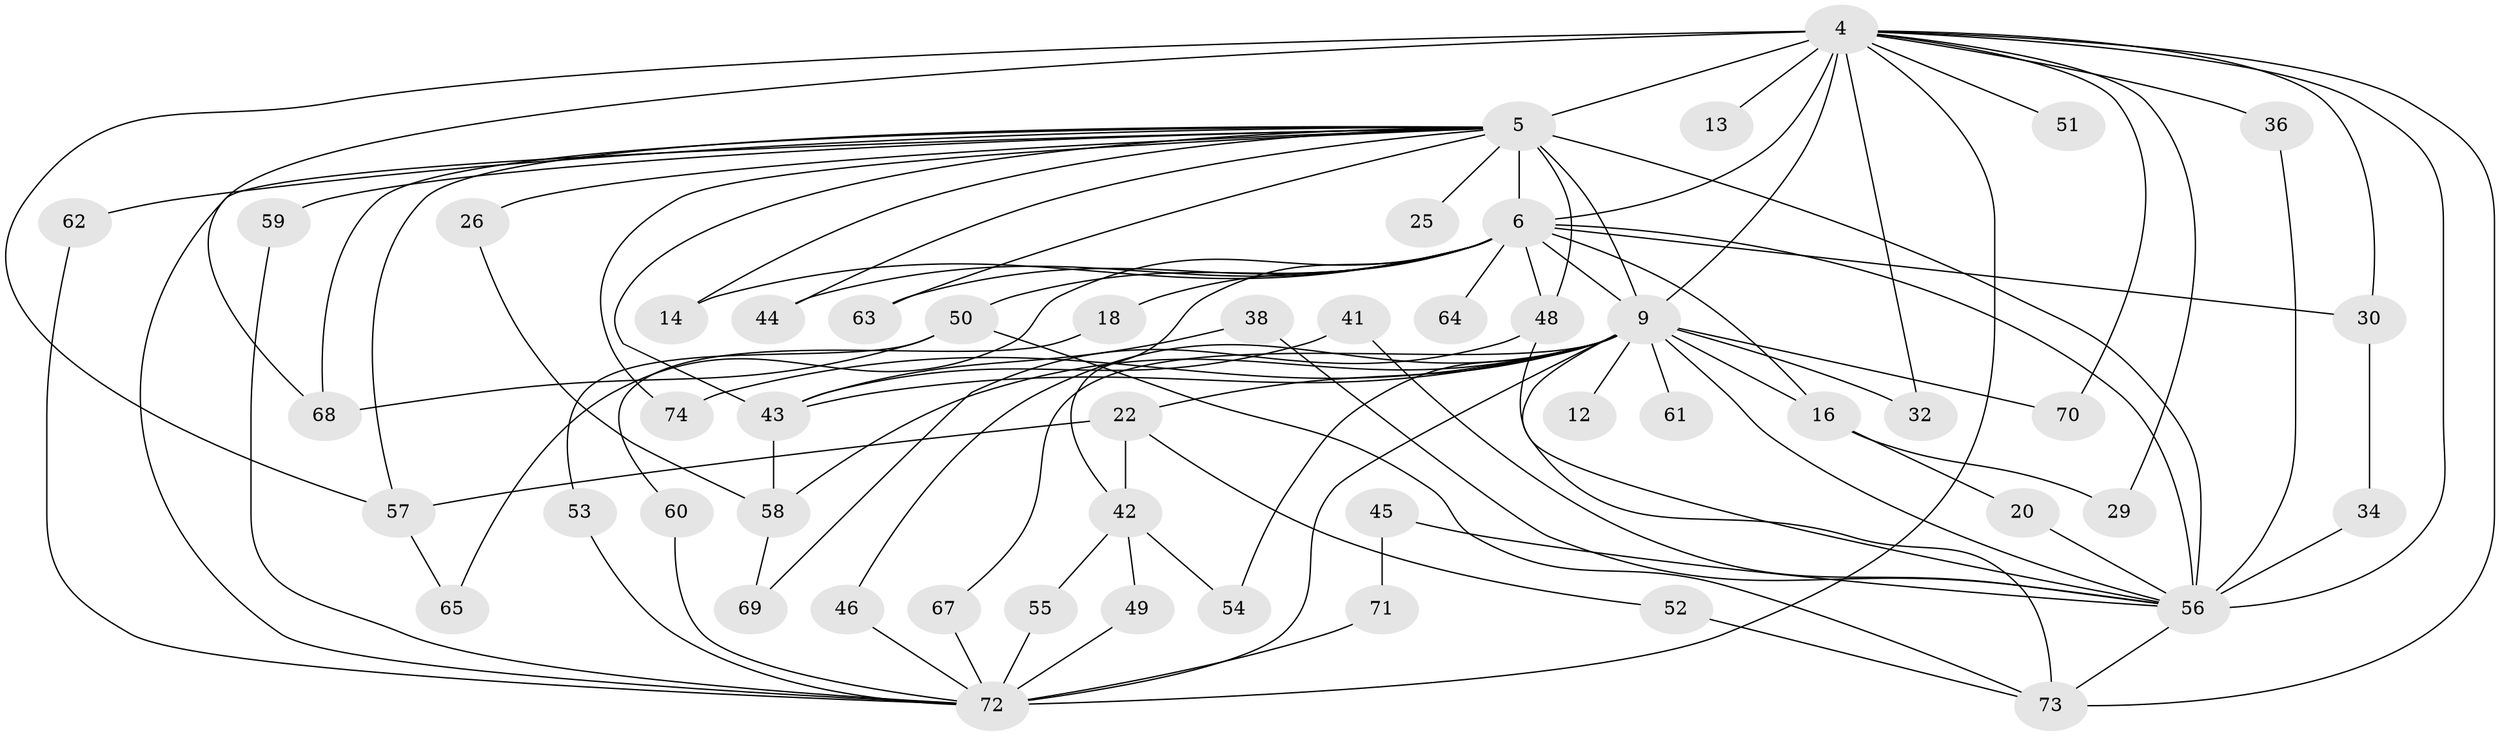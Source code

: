 // original degree distribution, {17: 0.05405405405405406, 16: 0.02702702702702703, 19: 0.013513513513513514, 12: 0.013513513513513514, 21: 0.013513513513513514, 18: 0.013513513513513514, 5: 0.06756756756756757, 2: 0.5135135135135135, 4: 0.08108108108108109, 9: 0.013513513513513514, 3: 0.1891891891891892}
// Generated by graph-tools (version 1.1) at 2025/49/03/04/25 21:49:47]
// undirected, 51 vertices, 98 edges
graph export_dot {
graph [start="1"]
  node [color=gray90,style=filled];
  4 [super="+3"];
  5 [super="+2"];
  6 [super="+1"];
  9 [super="+8"];
  12;
  13;
  14;
  16;
  18;
  20;
  22;
  25;
  26;
  29;
  30 [super="+28"];
  32;
  34;
  36;
  38;
  41;
  42 [super="+40"];
  43 [super="+11"];
  44;
  45;
  46;
  48 [super="+31+39"];
  49;
  50;
  51;
  52;
  53;
  54;
  55;
  56 [super="+47+10"];
  57 [super="+15"];
  58 [super="+24"];
  59;
  60;
  61;
  62;
  63;
  64;
  65;
  67;
  68 [super="+35"];
  69;
  70 [super="+19"];
  71;
  72 [super="+17+37"];
  73 [super="+27"];
  74 [super="+66"];
  4 -- 5 [weight=4];
  4 -- 6 [weight=4];
  4 -- 9 [weight=4];
  4 -- 13 [weight=2];
  4 -- 29;
  4 -- 51 [weight=2];
  4 -- 72 [weight=3];
  4 -- 32;
  4 -- 36;
  4 -- 70;
  4 -- 30;
  4 -- 68;
  4 -- 57;
  4 -- 73;
  4 -- 56 [weight=4];
  5 -- 6 [weight=4];
  5 -- 9 [weight=4];
  5 -- 14;
  5 -- 25 [weight=2];
  5 -- 57 [weight=2];
  5 -- 59;
  5 -- 62;
  5 -- 68 [weight=2];
  5 -- 74 [weight=2];
  5 -- 44;
  5 -- 26;
  5 -- 63;
  5 -- 72;
  5 -- 43;
  5 -- 56 [weight=4];
  5 -- 48 [weight=2];
  6 -- 9 [weight=4];
  6 -- 18 [weight=2];
  6 -- 30 [weight=2];
  6 -- 44;
  6 -- 56 [weight=5];
  6 -- 64 [weight=2];
  6 -- 65;
  6 -- 14;
  6 -- 16;
  6 -- 42 [weight=2];
  6 -- 50;
  6 -- 63;
  6 -- 48;
  9 -- 12 [weight=2];
  9 -- 22;
  9 -- 46;
  9 -- 61 [weight=2];
  9 -- 67;
  9 -- 70 [weight=2];
  9 -- 16;
  9 -- 32;
  9 -- 54;
  9 -- 58 [weight=3];
  9 -- 74;
  9 -- 43;
  9 -- 73;
  9 -- 56 [weight=5];
  9 -- 72;
  16 -- 20;
  16 -- 29;
  18 -- 60;
  20 -- 56;
  22 -- 52;
  22 -- 42;
  22 -- 57;
  26 -- 58;
  30 -- 34;
  34 -- 56;
  36 -- 56;
  38 -- 43;
  38 -- 56;
  41 -- 43;
  41 -- 56;
  42 -- 54;
  42 -- 49;
  42 -- 55;
  43 -- 58;
  45 -- 71;
  45 -- 56 [weight=2];
  46 -- 72;
  48 -- 69;
  48 -- 56;
  49 -- 72;
  50 -- 53;
  50 -- 73;
  50 -- 68;
  52 -- 73;
  53 -- 72;
  55 -- 72;
  56 -- 73;
  57 -- 65;
  58 -- 69;
  59 -- 72;
  60 -- 72;
  62 -- 72;
  67 -- 72;
  71 -- 72;
}

